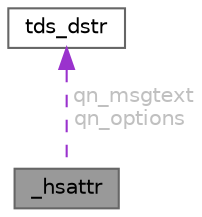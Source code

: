 digraph "_hsattr"
{
 // LATEX_PDF_SIZE
  bgcolor="transparent";
  edge [fontname=Helvetica,fontsize=10,labelfontname=Helvetica,labelfontsize=10];
  node [fontname=Helvetica,fontsize=10,shape=box,height=0.2,width=0.4];
  Node1 [id="Node000001",label="_hsattr",height=0.2,width=0.4,color="gray40", fillcolor="grey60", style="filled", fontcolor="black",tooltip=" "];
  Node2 -> Node1 [id="edge1_Node000001_Node000002",dir="back",color="darkorchid3",style="dashed",tooltip=" ",label=" qn_msgtext\nqn_options",fontcolor="grey" ];
  Node2 [id="Node000002",label="tds_dstr",height=0.2,width=0.4,color="gray40", fillcolor="white", style="filled",URL="$a01354.html",tooltip="Structure to hold a string."];
}
